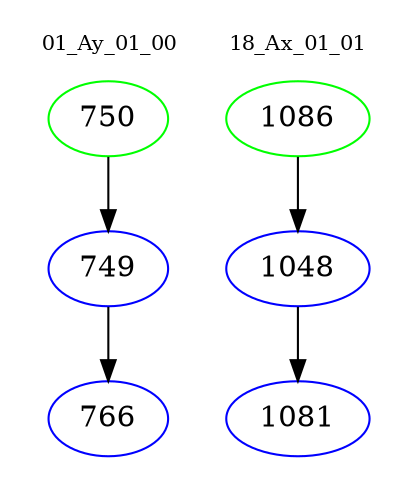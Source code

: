 digraph{
subgraph cluster_0 {
color = white
label = "01_Ay_01_00";
fontsize=10;
T0_750 [label="750", color="green"]
T0_750 -> T0_749 [color="black"]
T0_749 [label="749", color="blue"]
T0_749 -> T0_766 [color="black"]
T0_766 [label="766", color="blue"]
}
subgraph cluster_1 {
color = white
label = "18_Ax_01_01";
fontsize=10;
T1_1086 [label="1086", color="green"]
T1_1086 -> T1_1048 [color="black"]
T1_1048 [label="1048", color="blue"]
T1_1048 -> T1_1081 [color="black"]
T1_1081 [label="1081", color="blue"]
}
}
